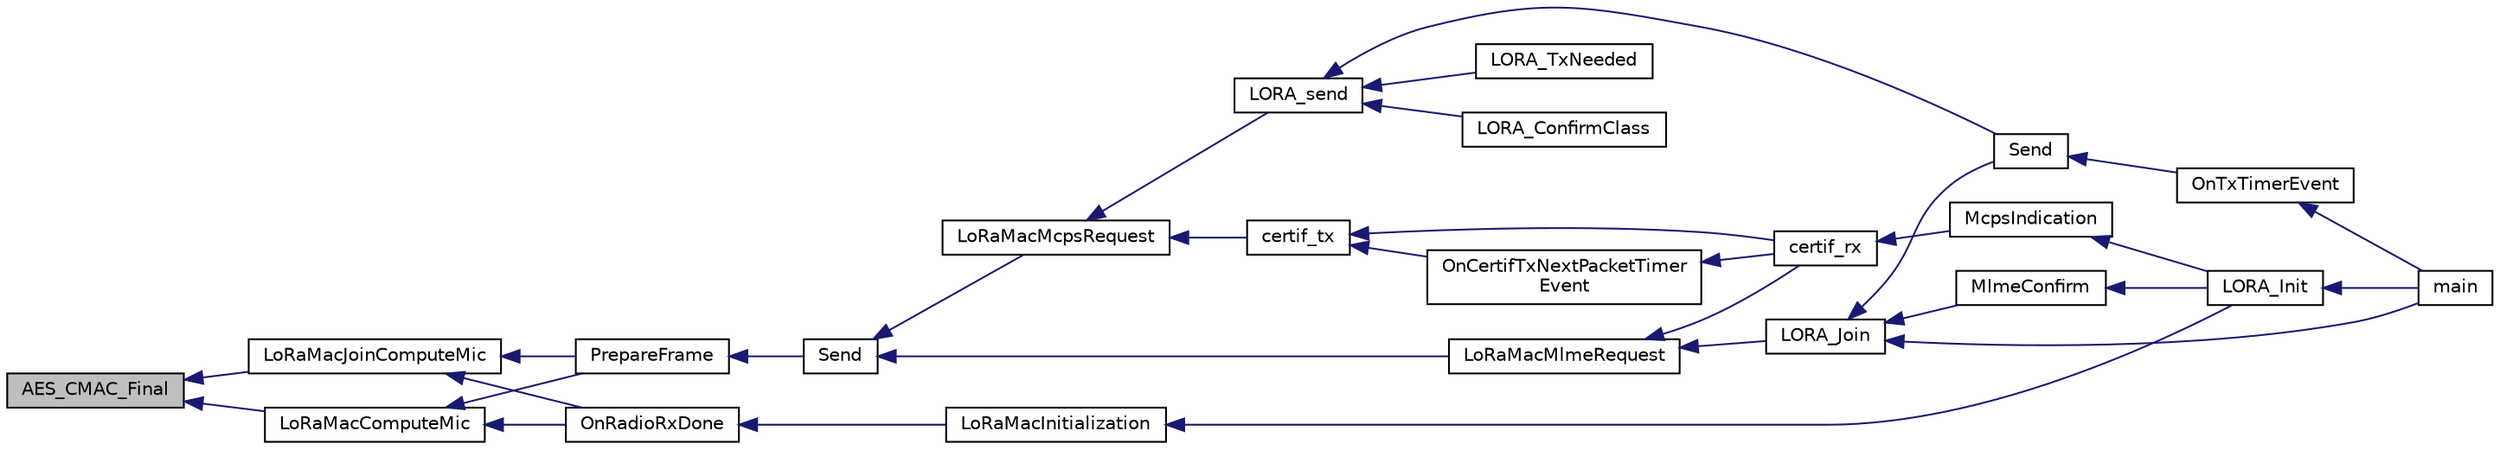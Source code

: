 digraph "AES_CMAC_Final"
{
  edge [fontname="Helvetica",fontsize="10",labelfontname="Helvetica",labelfontsize="10"];
  node [fontname="Helvetica",fontsize="10",shape=record];
  rankdir="LR";
  Node9 [label="AES_CMAC_Final",height=0.2,width=0.4,color="black", fillcolor="grey75", style="filled", fontcolor="black"];
  Node9 -> Node10 [dir="back",color="midnightblue",fontsize="10",style="solid"];
  Node10 [label="LoRaMacComputeMic",height=0.2,width=0.4,color="black", fillcolor="white", style="filled",URL="$group___l_o_r_a_m_a_c___c_r_y_p_t_o.html#ga6ee265070494b83255e7fdc4dff985da",tooltip="Computes the LoRaMAC frame MIC field "];
  Node10 -> Node11 [dir="back",color="midnightblue",fontsize="10",style="solid"];
  Node11 [label="OnRadioRxDone",height=0.2,width=0.4,color="black", fillcolor="white", style="filled",URL="$_lo_ra_mac_8c.html#a34d9307ff02304a070ade799731ae0ed",tooltip="Function to be executed on Radio Rx Done event "];
  Node11 -> Node12 [dir="back",color="midnightblue",fontsize="10",style="solid"];
  Node12 [label="LoRaMacInitialization",height=0.2,width=0.4,color="black", fillcolor="white", style="filled",URL="$group___l_o_r_a_m_a_c.html#ga7ca445cf825e45999810b3991273eba5",tooltip="LoRaMAC layer initialization "];
  Node12 -> Node13 [dir="back",color="midnightblue",fontsize="10",style="solid"];
  Node13 [label="LORA_Init",height=0.2,width=0.4,color="black", fillcolor="white", style="filled",URL="$lora_8h.html#a60e6c21550fcaf1cadb87454348046ad",tooltip="Lora Initialisation "];
  Node13 -> Node14 [dir="back",color="midnightblue",fontsize="10",style="solid"];
  Node14 [label="main",height=0.2,width=0.4,color="black", fillcolor="white", style="filled",URL="$main_8c.html#a840291bc02cba5474a4cb46a9b9566fe",tooltip="Main program "];
  Node10 -> Node15 [dir="back",color="midnightblue",fontsize="10",style="solid"];
  Node15 [label="PrepareFrame",height=0.2,width=0.4,color="black", fillcolor="white", style="filled",URL="$_lo_ra_mac_8c.html#a1c2e41a970de949b0b59a8177cb8ef29",tooltip="LoRaMAC layer frame buffer initialization "];
  Node15 -> Node16 [dir="back",color="midnightblue",fontsize="10",style="solid"];
  Node16 [label="Send",height=0.2,width=0.4,color="black", fillcolor="white", style="filled",URL="$_lo_ra_mac_8c.html#a1d5d30b5cbe0349bab89375480c377bf",tooltip="LoRaMAC layer generic send frame "];
  Node16 -> Node17 [dir="back",color="midnightblue",fontsize="10",style="solid"];
  Node17 [label="LoRaMacMlmeRequest",height=0.2,width=0.4,color="black", fillcolor="white", style="filled",URL="$group___l_o_r_a_m_a_c.html#ga097113f30feecc17c780940ff74af33e",tooltip="LoRaMAC MLME-Request "];
  Node17 -> Node18 [dir="back",color="midnightblue",fontsize="10",style="solid"];
  Node18 [label="certif_rx",height=0.2,width=0.4,color="black", fillcolor="white", style="filled",URL="$lora-test_8h.html#ad5e51928ecf0cca8d4f33f9e9c10aba4"];
  Node18 -> Node19 [dir="back",color="midnightblue",fontsize="10",style="solid"];
  Node19 [label="McpsIndication",height=0.2,width=0.4,color="black", fillcolor="white", style="filled",URL="$lora_8c.html#aa62f56dcd70e02213fc6e5d0f04b3d1c",tooltip="MCPS-Indication event function "];
  Node19 -> Node13 [dir="back",color="midnightblue",fontsize="10",style="solid"];
  Node17 -> Node20 [dir="back",color="midnightblue",fontsize="10",style="solid"];
  Node20 [label="LORA_Join",height=0.2,width=0.4,color="black", fillcolor="white", style="filled",URL="$lora_8h.html#a3671e53923a80ddbbd43e56342fd94fa",tooltip="Join a Lora Network in classA  if the device is ABP, this is a pass through functon ..."];
  Node20 -> Node21 [dir="back",color="midnightblue",fontsize="10",style="solid"];
  Node21 [label="MlmeConfirm",height=0.2,width=0.4,color="black", fillcolor="white", style="filled",URL="$lora_8c.html#ab72b68cc96c6187003c5dd6e325a74c7",tooltip="MLME-Confirm event function "];
  Node21 -> Node13 [dir="back",color="midnightblue",fontsize="10",style="solid"];
  Node20 -> Node14 [dir="back",color="midnightblue",fontsize="10",style="solid"];
  Node20 -> Node22 [dir="back",color="midnightblue",fontsize="10",style="solid"];
  Node22 [label="Send",height=0.2,width=0.4,color="black", fillcolor="white", style="filled",URL="$main_8c.html#ac96d7cf33dce81bb57a803bb3839d458"];
  Node22 -> Node23 [dir="back",color="midnightblue",fontsize="10",style="solid"];
  Node23 [label="OnTxTimerEvent",height=0.2,width=0.4,color="black", fillcolor="white", style="filled",URL="$main_8c.html#aa660732a6ebc018e235409094d603160"];
  Node23 -> Node14 [dir="back",color="midnightblue",fontsize="10",style="solid"];
  Node16 -> Node24 [dir="back",color="midnightblue",fontsize="10",style="solid"];
  Node24 [label="LoRaMacMcpsRequest",height=0.2,width=0.4,color="black", fillcolor="white", style="filled",URL="$group___l_o_r_a_m_a_c.html#ga79768f8a3c22aaff84d4dfcc77ad508c",tooltip="LoRaMAC MCPS-Request "];
  Node24 -> Node25 [dir="back",color="midnightblue",fontsize="10",style="solid"];
  Node25 [label="certif_tx",height=0.2,width=0.4,color="black", fillcolor="white", style="filled",URL="$lora-test_8c.html#a735361add977554215fd3e1e70b74760"];
  Node25 -> Node18 [dir="back",color="midnightblue",fontsize="10",style="solid"];
  Node25 -> Node26 [dir="back",color="midnightblue",fontsize="10",style="solid"];
  Node26 [label="OnCertifTxNextPacketTimer\lEvent",height=0.2,width=0.4,color="black", fillcolor="white", style="filled",URL="$lora-test_8c.html#a2e3edcd940d4df35743fe87783f89bbc",tooltip="Function executed on TxNextPacket Timeout event "];
  Node26 -> Node18 [dir="back",color="midnightblue",fontsize="10",style="solid"];
  Node24 -> Node27 [dir="back",color="midnightblue",fontsize="10",style="solid"];
  Node27 [label="LORA_send",height=0.2,width=0.4,color="black", fillcolor="white", style="filled",URL="$lora_8h.html#a343d8f2ddf9b21cb458e4a3e09076b5e",tooltip="run Lora classA state Machine "];
  Node27 -> Node22 [dir="back",color="midnightblue",fontsize="10",style="solid"];
  Node27 -> Node28 [dir="back",color="midnightblue",fontsize="10",style="solid"];
  Node28 [label="LORA_ConfirmClass",height=0.2,width=0.4,color="black", fillcolor="white", style="filled",URL="$main_8c.html#abf14859b334f10d0a38ee8489bee4bc1"];
  Node27 -> Node29 [dir="back",color="midnightblue",fontsize="10",style="solid"];
  Node29 [label="LORA_TxNeeded",height=0.2,width=0.4,color="black", fillcolor="white", style="filled",URL="$main_8c.html#a0bc8d6aec6bbd336bb8fd19cedd8a8b3"];
  Node9 -> Node30 [dir="back",color="midnightblue",fontsize="10",style="solid"];
  Node30 [label="LoRaMacJoinComputeMic",height=0.2,width=0.4,color="black", fillcolor="white", style="filled",URL="$group___l_o_r_a_m_a_c___c_r_y_p_t_o.html#gac9216af326316c9e7f207d4e73aed199"];
  Node30 -> Node11 [dir="back",color="midnightblue",fontsize="10",style="solid"];
  Node30 -> Node15 [dir="back",color="midnightblue",fontsize="10",style="solid"];
}
